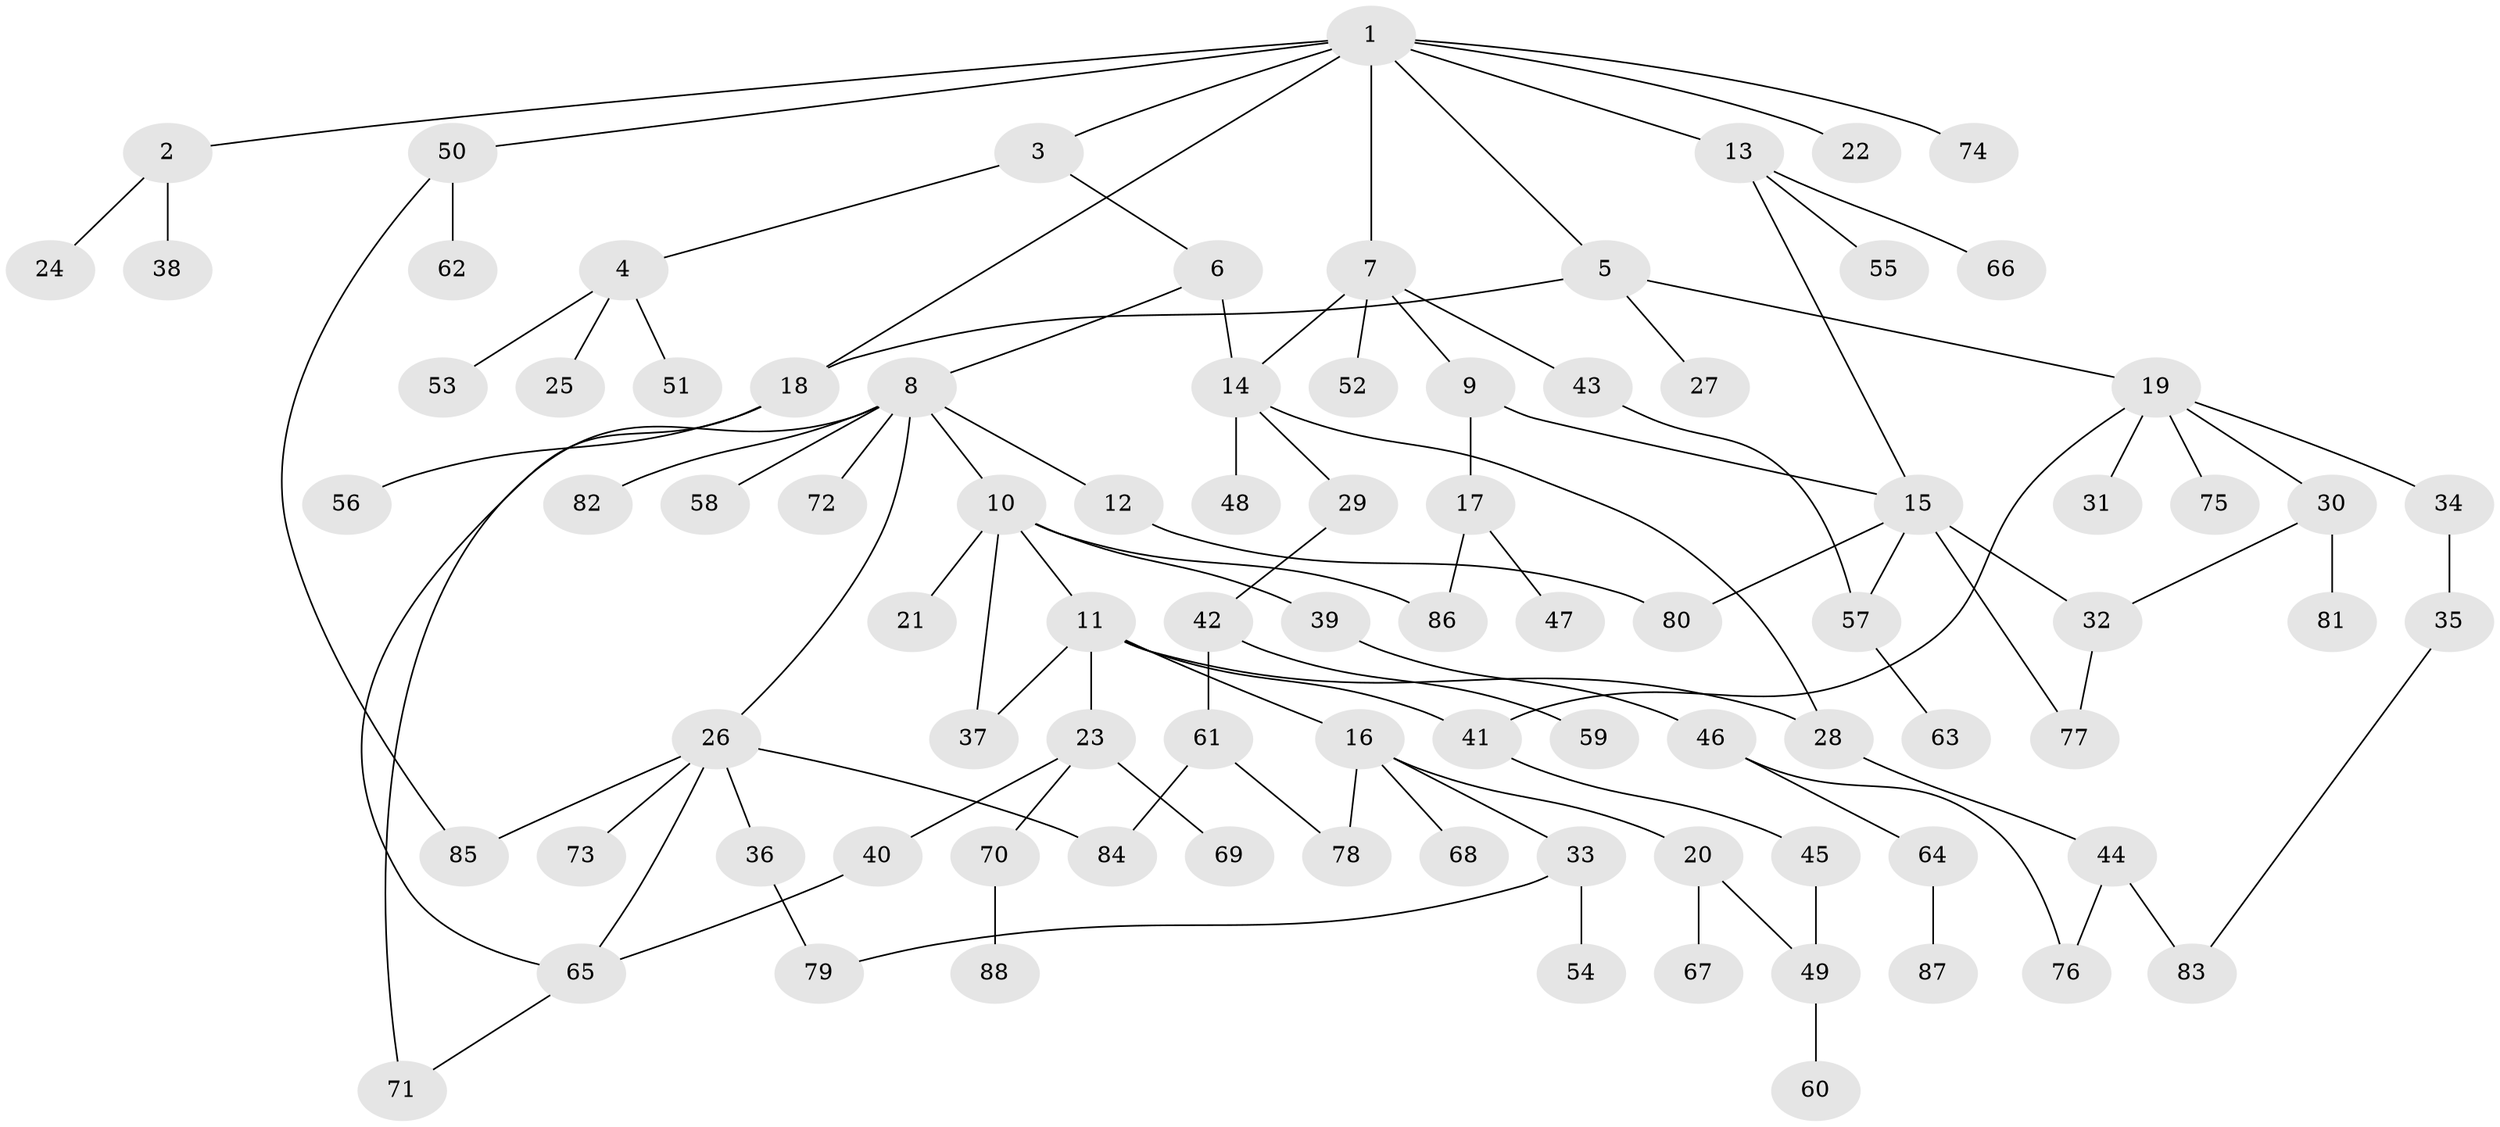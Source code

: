 // coarse degree distribution, {11: 0.01639344262295082, 2: 0.22950819672131148, 3: 0.18032786885245902, 4: 0.04918032786885246, 5: 0.04918032786885246, 7: 0.03278688524590164, 6: 0.06557377049180328, 1: 0.3770491803278688}
// Generated by graph-tools (version 1.1) at 2025/23/03/03/25 07:23:35]
// undirected, 88 vertices, 108 edges
graph export_dot {
graph [start="1"]
  node [color=gray90,style=filled];
  1;
  2;
  3;
  4;
  5;
  6;
  7;
  8;
  9;
  10;
  11;
  12;
  13;
  14;
  15;
  16;
  17;
  18;
  19;
  20;
  21;
  22;
  23;
  24;
  25;
  26;
  27;
  28;
  29;
  30;
  31;
  32;
  33;
  34;
  35;
  36;
  37;
  38;
  39;
  40;
  41;
  42;
  43;
  44;
  45;
  46;
  47;
  48;
  49;
  50;
  51;
  52;
  53;
  54;
  55;
  56;
  57;
  58;
  59;
  60;
  61;
  62;
  63;
  64;
  65;
  66;
  67;
  68;
  69;
  70;
  71;
  72;
  73;
  74;
  75;
  76;
  77;
  78;
  79;
  80;
  81;
  82;
  83;
  84;
  85;
  86;
  87;
  88;
  1 -- 2;
  1 -- 3;
  1 -- 5;
  1 -- 7;
  1 -- 13;
  1 -- 18;
  1 -- 22;
  1 -- 50;
  1 -- 74;
  2 -- 24;
  2 -- 38;
  3 -- 4;
  3 -- 6;
  4 -- 25;
  4 -- 51;
  4 -- 53;
  5 -- 19;
  5 -- 27;
  5 -- 18;
  6 -- 8;
  6 -- 14;
  7 -- 9;
  7 -- 14;
  7 -- 43;
  7 -- 52;
  8 -- 10;
  8 -- 12;
  8 -- 26;
  8 -- 58;
  8 -- 72;
  8 -- 82;
  8 -- 71;
  9 -- 15;
  9 -- 17;
  10 -- 11;
  10 -- 21;
  10 -- 37;
  10 -- 39;
  10 -- 86;
  11 -- 16;
  11 -- 23;
  11 -- 28;
  11 -- 37;
  11 -- 41;
  12 -- 80;
  13 -- 55;
  13 -- 66;
  13 -- 15;
  14 -- 29;
  14 -- 48;
  14 -- 28;
  15 -- 77;
  15 -- 80;
  15 -- 57;
  15 -- 32;
  16 -- 20;
  16 -- 33;
  16 -- 68;
  16 -- 78;
  17 -- 47;
  17 -- 86;
  18 -- 56;
  18 -- 65;
  19 -- 30;
  19 -- 31;
  19 -- 34;
  19 -- 41;
  19 -- 75;
  20 -- 67;
  20 -- 49;
  23 -- 40;
  23 -- 69;
  23 -- 70;
  26 -- 36;
  26 -- 73;
  26 -- 85;
  26 -- 84;
  26 -- 65;
  28 -- 44;
  29 -- 42;
  30 -- 32;
  30 -- 81;
  32 -- 77;
  33 -- 54;
  33 -- 79;
  34 -- 35;
  35 -- 83;
  36 -- 79;
  39 -- 46;
  40 -- 65;
  41 -- 45;
  42 -- 59;
  42 -- 61;
  43 -- 57;
  44 -- 83;
  44 -- 76;
  45 -- 49;
  46 -- 64;
  46 -- 76;
  49 -- 60;
  50 -- 62;
  50 -- 85;
  57 -- 63;
  61 -- 84;
  61 -- 78;
  64 -- 87;
  65 -- 71;
  70 -- 88;
}
